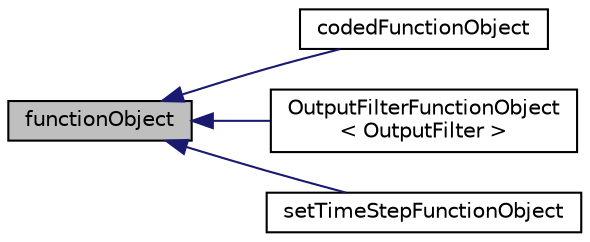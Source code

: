 digraph "functionObject"
{
  bgcolor="transparent";
  edge [fontname="Helvetica",fontsize="10",labelfontname="Helvetica",labelfontsize="10"];
  node [fontname="Helvetica",fontsize="10",shape=record];
  rankdir="LR";
  Node1 [label="functionObject",height=0.2,width=0.4,color="black", fillcolor="grey75", style="filled", fontcolor="black"];
  Node1 -> Node2 [dir="back",color="midnightblue",fontsize="10",style="solid",fontname="Helvetica"];
  Node2 [label="codedFunctionObject",height=0.2,width=0.4,color="black",URL="$a00308.html",tooltip="This function object provides a general interface to enable dynamic code compilation. "];
  Node1 -> Node3 [dir="back",color="midnightblue",fontsize="10",style="solid",fontname="Helvetica"];
  Node3 [label="OutputFilterFunctionObject\l\< OutputFilter \>",height=0.2,width=0.4,color="black",URL="$a01752.html",tooltip="A functionObject wrapper around OutputFilter to allow them to be created via the functions entry with..."];
  Node1 -> Node4 [dir="back",color="midnightblue",fontsize="10",style="solid",fontname="Helvetica"];
  Node4 [label="setTimeStepFunctionObject",height=0.2,width=0.4,color="black",URL="$a02277.html",tooltip="Overrides the timeStep. Can only be used with solvers with adjustTimeStep control (e..."];
}
